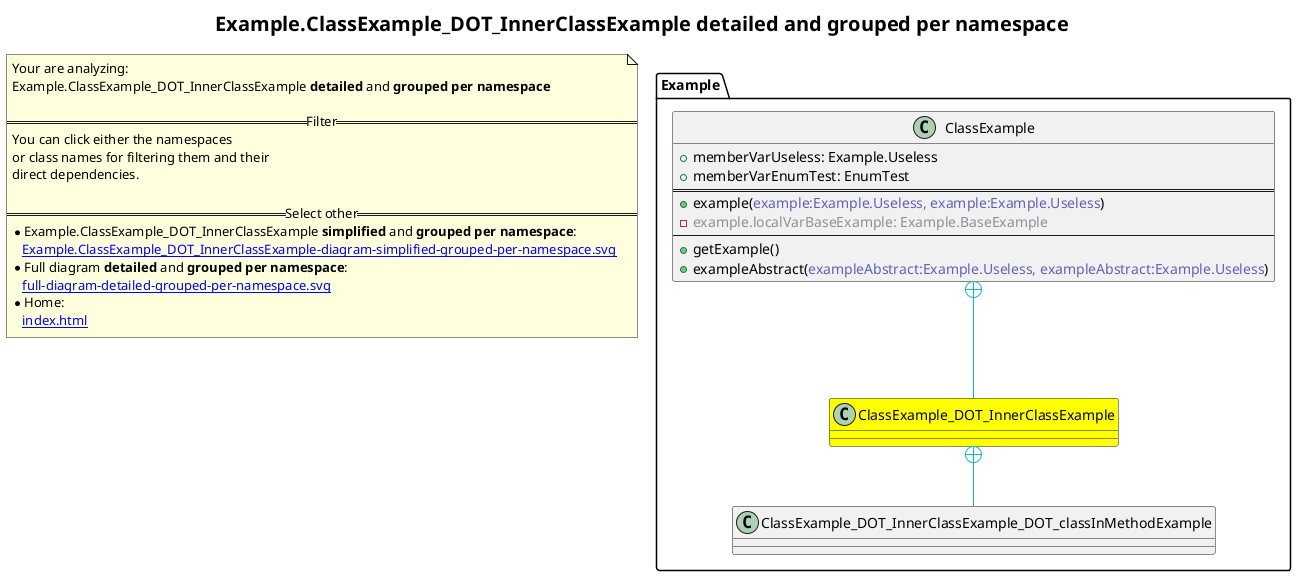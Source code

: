 @startuml
title <size:20>Example.ClassExample_DOT_InnerClassExample **detailed** and **grouped per namespace**</size>
note "Your are analyzing:\nExample.ClassExample_DOT_InnerClassExample **detailed** and **grouped per namespace**\n\n==Filter==\nYou can click either the namespaces \nor class names for filtering them and their\ndirect dependencies.\n\n==Select other==\n* Example.ClassExample_DOT_InnerClassExample **simplified** and **grouped per namespace**:\n   [[Example.ClassExample_DOT_InnerClassExample-diagram-simplified-grouped-per-namespace.svg]]\n* Full diagram **detailed** and **grouped per namespace**:\n   [[full-diagram-detailed-grouped-per-namespace.svg]]\n* Home:\n   [[index.html]]" as FloatingNote
namespace Example [[Example-diagram-detailed-grouped-per-namespace.svg]] {
class Example.ClassExample_DOT_InnerClassExample [[Example.ClassExample_DOT_InnerClassExample-diagram-detailed-grouped-per-namespace.svg]] #yellow {
}
class Example.ClassExample_DOT_InnerClassExample_DOT_classInMethodExample [[Example.ClassExample_DOT_InnerClassExample_DOT_classInMethodExample-diagram-detailed-grouped-per-namespace.svg]]  {
}
class Example.ClassExample [[Example.ClassExample-diagram-detailed-grouped-per-namespace.svg]]  {
  + memberVarUseless: Example.Useless
  + memberVarEnumTest: EnumTest
==
  + example(<font color="6060BB">example:Example.Useless, example:Example.Useless</font>)
  - <font color="909090">example.localVarBaseExample: Example.BaseExample</font>
--
  + getExample(<font color="6060BB"></font>)
  + exampleAbstract(<font color="6060BB">exampleAbstract:Example.Useless, exampleAbstract:Example.Useless</font>)
}
'Compared namespace Example [[Example-diagram-detailed-grouped-per-namespace.svg]] { with last element of }
' Closing all previous_sub_namespace_list namespace None because file analysis is finished.
' Closing namespace Example
}
 ' *************************************** 
 ' *************************************** 
 ' *************************************** 
' Class relations extracted from namespace:
' Example
Example.ClassExample_DOT_InnerClassExample +-[#10BBBB]- Example.ClassExample_DOT_InnerClassExample_DOT_classInMethodExample 
Example.ClassExample +-[#10BBBB]- Example.ClassExample_DOT_InnerClassExample 
@enduml